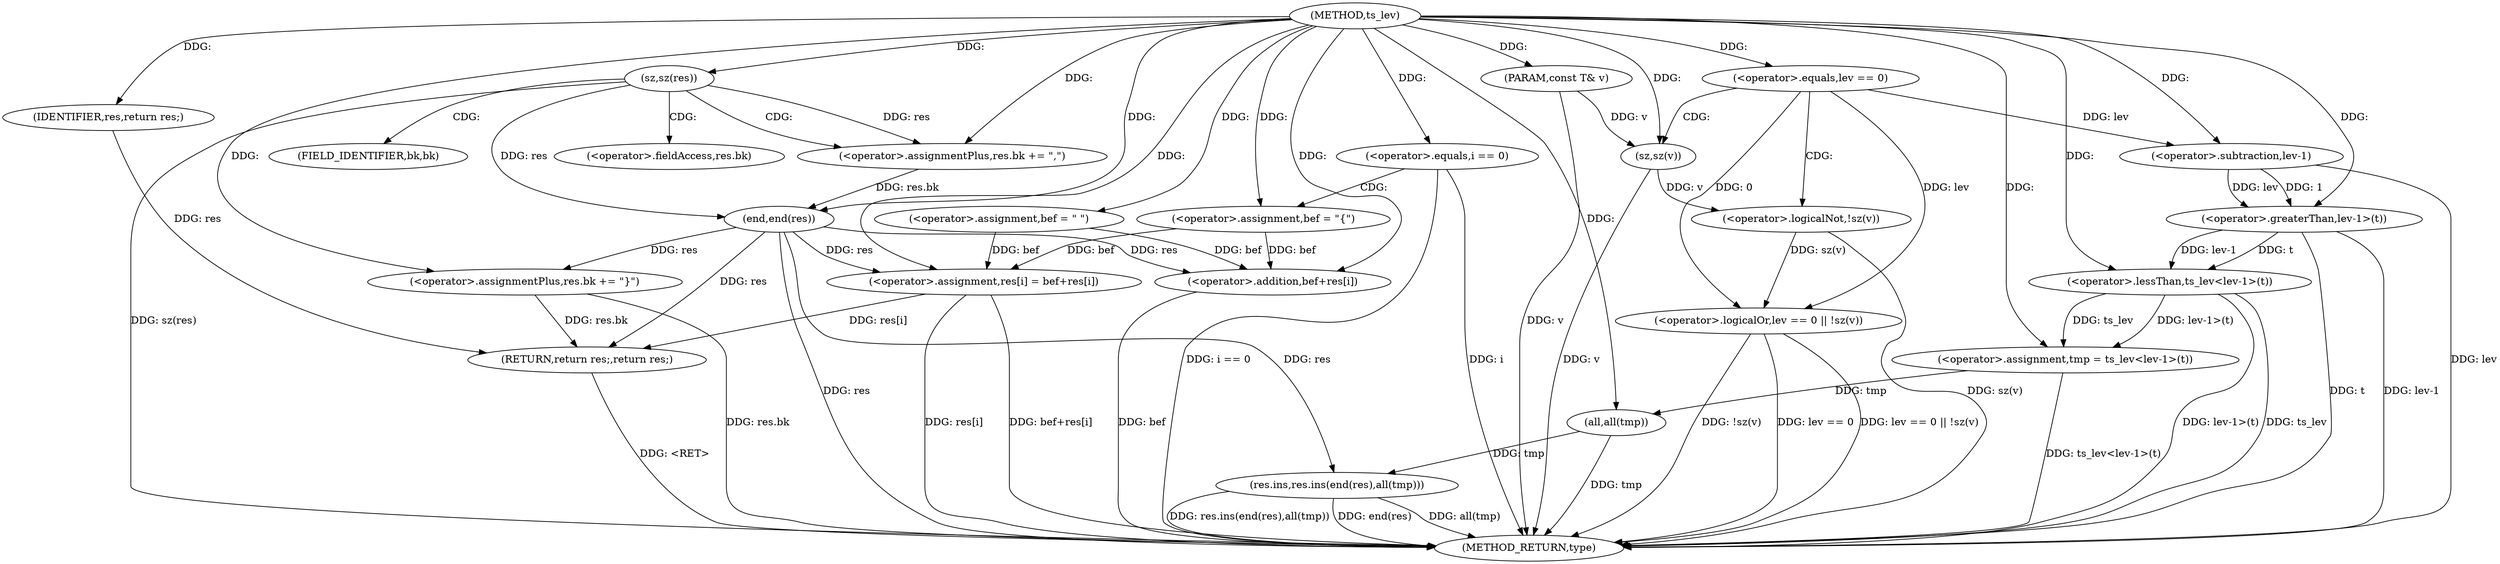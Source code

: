 digraph "ts_lev" {  
"1000610" [label = "(METHOD,ts_lev)" ]
"1000676" [label = "(METHOD_RETURN,type)" ]
"1000611" [label = "(PARAM,const T& v)" ]
"1000669" [label = "(<operator>.assignmentPlus,res.bk += \"}\")" ]
"1000674" [label = "(RETURN,return res;,return res;)" ]
"1000614" [label = "(<operator>.logicalOr,lev == 0 || !sz(v))" ]
"1000634" [label = "(<operator>.assignment,tmp = ts_lev<lev-1>(t))" ]
"1000643" [label = "(res.ins,res.ins(end(res),all(tmp)))" ]
"1000650" [label = "(<operator>.assignment,bef = \" \")" ]
"1000660" [label = "(<operator>.assignment,res[i] = bef+res[i])" ]
"1000675" [label = "(IDENTIFIER,res,return res;)" ]
"1000626" [label = "(sz,sz(res))" ]
"1000628" [label = "(<operator>.assignmentPlus,res.bk += \",\")" ]
"1000654" [label = "(<operator>.equals,i == 0)" ]
"1000657" [label = "(<operator>.assignment,bef = \"{\")" ]
"1000615" [label = "(<operator>.equals,lev == 0)" ]
"1000618" [label = "(<operator>.logicalNot,!sz(v))" ]
"1000636" [label = "(<operator>.lessThan,ts_lev<lev-1>(t))" ]
"1000644" [label = "(end,end(res))" ]
"1000646" [label = "(all,all(tmp))" ]
"1000664" [label = "(<operator>.addition,bef+res[i])" ]
"1000619" [label = "(sz,sz(v))" ]
"1000638" [label = "(<operator>.greaterThan,lev-1>(t))" ]
"1000639" [label = "(<operator>.subtraction,lev-1)" ]
"1000629" [label = "(<operator>.fieldAccess,res.bk)" ]
"1000631" [label = "(FIELD_IDENTIFIER,bk,bk)" ]
  "1000674" -> "1000676"  [ label = "DDG: <RET>"] 
  "1000611" -> "1000676"  [ label = "DDG: v"] 
  "1000614" -> "1000676"  [ label = "DDG: lev == 0"] 
  "1000619" -> "1000676"  [ label = "DDG: v"] 
  "1000618" -> "1000676"  [ label = "DDG: sz(v)"] 
  "1000614" -> "1000676"  [ label = "DDG: !sz(v)"] 
  "1000614" -> "1000676"  [ label = "DDG: lev == 0 || !sz(v)"] 
  "1000626" -> "1000676"  [ label = "DDG: sz(res)"] 
  "1000639" -> "1000676"  [ label = "DDG: lev"] 
  "1000638" -> "1000676"  [ label = "DDG: lev-1"] 
  "1000636" -> "1000676"  [ label = "DDG: lev-1>(t)"] 
  "1000634" -> "1000676"  [ label = "DDG: ts_lev<lev-1>(t)"] 
  "1000644" -> "1000676"  [ label = "DDG: res"] 
  "1000643" -> "1000676"  [ label = "DDG: end(res)"] 
  "1000646" -> "1000676"  [ label = "DDG: tmp"] 
  "1000643" -> "1000676"  [ label = "DDG: all(tmp)"] 
  "1000643" -> "1000676"  [ label = "DDG: res.ins(end(res),all(tmp))"] 
  "1000654" -> "1000676"  [ label = "DDG: i"] 
  "1000654" -> "1000676"  [ label = "DDG: i == 0"] 
  "1000660" -> "1000676"  [ label = "DDG: res[i]"] 
  "1000664" -> "1000676"  [ label = "DDG: bef"] 
  "1000660" -> "1000676"  [ label = "DDG: bef+res[i]"] 
  "1000669" -> "1000676"  [ label = "DDG: res.bk"] 
  "1000638" -> "1000676"  [ label = "DDG: t"] 
  "1000636" -> "1000676"  [ label = "DDG: ts_lev"] 
  "1000610" -> "1000611"  [ label = "DDG: "] 
  "1000610" -> "1000669"  [ label = "DDG: "] 
  "1000675" -> "1000674"  [ label = "DDG: res"] 
  "1000644" -> "1000674"  [ label = "DDG: res"] 
  "1000660" -> "1000674"  [ label = "DDG: res[i]"] 
  "1000669" -> "1000674"  [ label = "DDG: res.bk"] 
  "1000636" -> "1000634"  [ label = "DDG: lev-1>(t)"] 
  "1000636" -> "1000634"  [ label = "DDG: ts_lev"] 
  "1000610" -> "1000650"  [ label = "DDG: "] 
  "1000650" -> "1000660"  [ label = "DDG: bef"] 
  "1000657" -> "1000660"  [ label = "DDG: bef"] 
  "1000610" -> "1000660"  [ label = "DDG: "] 
  "1000644" -> "1000660"  [ label = "DDG: res"] 
  "1000644" -> "1000669"  [ label = "DDG: res"] 
  "1000610" -> "1000675"  [ label = "DDG: "] 
  "1000615" -> "1000614"  [ label = "DDG: lev"] 
  "1000615" -> "1000614"  [ label = "DDG: 0"] 
  "1000618" -> "1000614"  [ label = "DDG: sz(v)"] 
  "1000610" -> "1000628"  [ label = "DDG: "] 
  "1000610" -> "1000634"  [ label = "DDG: "] 
  "1000644" -> "1000643"  [ label = "DDG: res"] 
  "1000646" -> "1000643"  [ label = "DDG: tmp"] 
  "1000610" -> "1000657"  [ label = "DDG: "] 
  "1000610" -> "1000615"  [ label = "DDG: "] 
  "1000619" -> "1000618"  [ label = "DDG: v"] 
  "1000610" -> "1000626"  [ label = "DDG: "] 
  "1000626" -> "1000628"  [ label = "DDG: res"] 
  "1000610" -> "1000636"  [ label = "DDG: "] 
  "1000638" -> "1000636"  [ label = "DDG: t"] 
  "1000638" -> "1000636"  [ label = "DDG: lev-1"] 
  "1000626" -> "1000644"  [ label = "DDG: res"] 
  "1000628" -> "1000644"  [ label = "DDG: res.bk"] 
  "1000610" -> "1000644"  [ label = "DDG: "] 
  "1000634" -> "1000646"  [ label = "DDG: tmp"] 
  "1000610" -> "1000646"  [ label = "DDG: "] 
  "1000610" -> "1000654"  [ label = "DDG: "] 
  "1000650" -> "1000664"  [ label = "DDG: bef"] 
  "1000657" -> "1000664"  [ label = "DDG: bef"] 
  "1000610" -> "1000664"  [ label = "DDG: "] 
  "1000644" -> "1000664"  [ label = "DDG: res"] 
  "1000611" -> "1000619"  [ label = "DDG: v"] 
  "1000610" -> "1000619"  [ label = "DDG: "] 
  "1000639" -> "1000638"  [ label = "DDG: lev"] 
  "1000639" -> "1000638"  [ label = "DDG: 1"] 
  "1000610" -> "1000638"  [ label = "DDG: "] 
  "1000615" -> "1000639"  [ label = "DDG: lev"] 
  "1000610" -> "1000639"  [ label = "DDG: "] 
  "1000615" -> "1000619"  [ label = "CDG: "] 
  "1000615" -> "1000618"  [ label = "CDG: "] 
  "1000626" -> "1000631"  [ label = "CDG: "] 
  "1000626" -> "1000628"  [ label = "CDG: "] 
  "1000626" -> "1000629"  [ label = "CDG: "] 
  "1000654" -> "1000657"  [ label = "CDG: "] 
}
